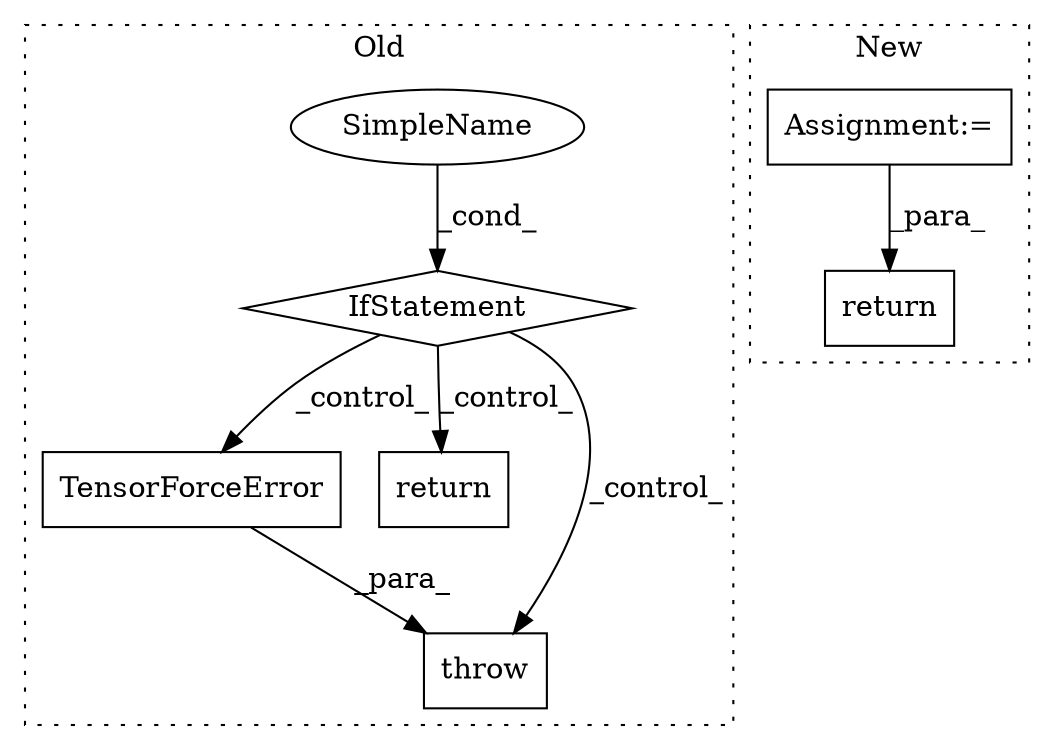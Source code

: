 digraph G {
subgraph cluster0 {
1 [label="TensorForceError" a="32" s="2102" l="18" shape="box"];
3 [label="SimpleName" a="42" s="" l="" shape="ellipse"];
4 [label="return" a="41" s="1896" l="20" shape="box"];
5 [label="IfStatement" a="25" s="1760,1801" l="4,2" shape="diamond"];
6 [label="throw" a="53" s="2096" l="6" shape="box"];
label = "Old";
style="dotted";
}
subgraph cluster1 {
2 [label="return" a="41" s="2700" l="7" shape="box"];
7 [label="Assignment:=" a="7" s="2685" l="9" shape="box"];
label = "New";
style="dotted";
}
1 -> 6 [label="_para_"];
3 -> 5 [label="_cond_"];
5 -> 4 [label="_control_"];
5 -> 1 [label="_control_"];
5 -> 6 [label="_control_"];
7 -> 2 [label="_para_"];
}
